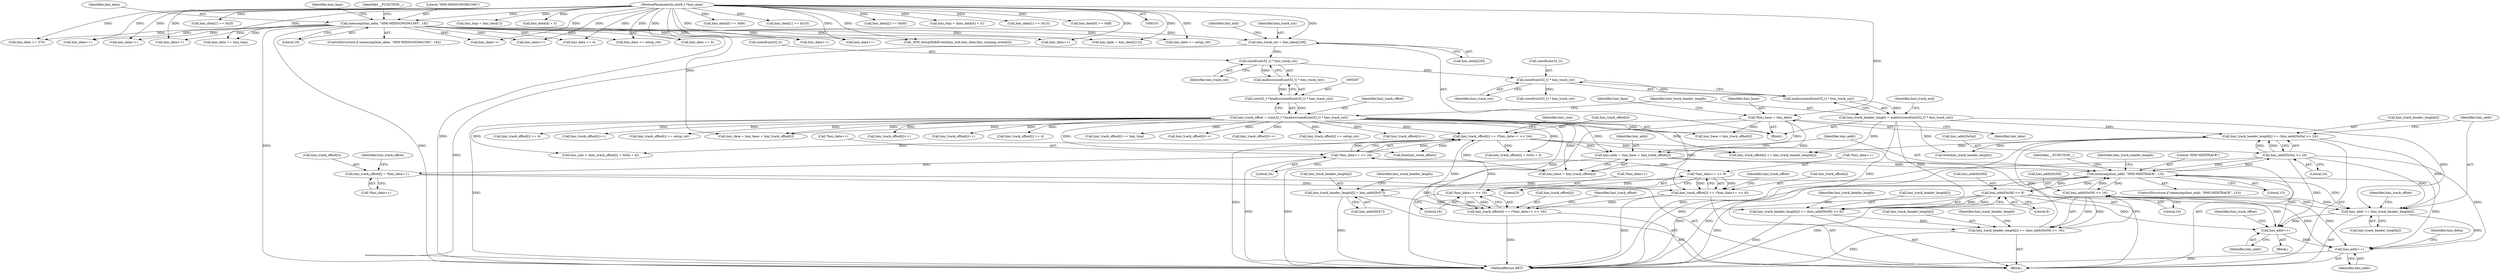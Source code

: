 digraph "0_wildmidi_660b513d99bced8783a4a5984ac2f742c74ebbdd@array" {
"1000456" [label="(Call,hmi_addr += hmi_track_header_length[i])"];
"1000273" [label="(Call,hmi_track_header_length = malloc(sizeof(uint32_t) * hmi_track_cnt))"];
"1000275" [label="(Call,malloc(sizeof(uint32_t) * hmi_track_cnt))"];
"1000276" [label="(Call,sizeof(uint32_t) * hmi_track_cnt)"];
"1000269" [label="(Call,sizeof(uint32_t) * hmi_track_cnt)"];
"1000218" [label="(Call,hmi_track_cnt = hmi_data[228])"];
"1000197" [label="(Call,memcmp(hmi_data, \"HMI-MIDISONG061595\", 18))"];
"1000102" [label="(MethodParameterIn,uint8_t *hmi_data)"];
"1000447" [label="(Call,hmi_track_header_length[i] += (hmi_addr[0x5a] << 24))"];
"1000451" [label="(Call,hmi_addr[0x5a] << 24)"];
"1000410" [label="(Call,memcmp(hmi_addr, \"HMI-MIDITRACK\", 13))"];
"1000442" [label="(Call,hmi_addr[0x59] << 16)"];
"1000433" [label="(Call,hmi_addr[0x58] << 8)"];
"1000402" [label="(Call,hmi_addr = hmi_base + hmi_track_offset[i])"];
"1000110" [label="(Call,*hmi_base = hmi_data)"];
"1000264" [label="(Call,hmi_track_offset = (uint32_t *)malloc(sizeof(uint32_t) * hmi_track_cnt))"];
"1000266" [label="(Call,(uint32_t *)malloc(sizeof(uint32_t) * hmi_track_cnt))"];
"1000268" [label="(Call,malloc(sizeof(uint32_t) * hmi_track_cnt))"];
"1000375" [label="(Call,hmi_track_offset[i] += (*hmi_data++ << 24))"];
"1000379" [label="(Call,*hmi_data++ << 24)"];
"1000370" [label="(Call,*hmi_data++ << 16)"];
"1000361" [label="(Call,*hmi_data++ << 8)"];
"1000366" [label="(Call,hmi_track_offset[i] += (*hmi_data++ << 16))"];
"1000357" [label="(Call,hmi_track_offset[i] += (*hmi_data++ << 8))"];
"1000350" [label="(Call,hmi_track_offset[i] = *hmi_data++)"];
"1000438" [label="(Call,hmi_track_header_length[i] += (hmi_addr[0x59] << 16))"];
"1000429" [label="(Call,hmi_track_header_length[i] += (hmi_addr[0x58] << 8))"];
"1000422" [label="(Call,hmi_track_header_length[i] = hmi_addr[0x57])"];
"1000495" [label="(Call,hmi_addr++)"];
"1000523" [label="(Call,hmi_addr++)"];
"1000283" [label="(Call,sizeof(uint32_t) * hmi_track_cnt)"];
"1000224" [label="(Identifier,hmi_mdi)"];
"1000748" [label="(Call,hmi_base + hmi_track_offset[i])"];
"1000438" [label="(Call,hmi_track_header_length[i] += (hmi_addr[0x59] << 16))"];
"1000385" [label="(Call,hmi_size < (hmi_track_offset[i] + 0x5a + 4))"];
"1000275" [label="(Call,malloc(sizeof(uint32_t) * hmi_track_cnt))"];
"1001013" [label="(Call,hmi_track_offset[i]++)"];
"1000359" [label="(Identifier,hmi_track_offset)"];
"1000279" [label="(Identifier,hmi_track_cnt)"];
"1000523" [label="(Call,hmi_addr++)"];
"1000443" [label="(Call,hmi_addr[0x59])"];
"1000274" [label="(Identifier,hmi_track_header_length)"];
"1001116" [label="(Call,hmi_track_offset[i]++)"];
"1000277" [label="(Call,sizeof(uint32_t))"];
"1000463" [label="(Identifier,hmi_track_offset)"];
"1000367" [label="(Call,hmi_track_offset[i])"];
"1000416" [label="(Identifier,__FUNCTION__)"];
"1000203" [label="(Identifier,__FUNCTION__)"];
"1000264" [label="(Call,hmi_track_offset = (uint32_t *)malloc(sizeof(uint32_t) * hmi_track_cnt))"];
"1000458" [label="(Call,hmi_track_header_length[i])"];
"1000806" [label="(Call,hmi_track_offset[i] += 4)"];
"1000386" [label="(Identifier,hmi_size)"];
"1000970" [label="(Call,hmi_data += setup_ret)"];
"1000357" [label="(Call,hmi_track_offset[i] += (*hmi_data++ << 8))"];
"1001286" [label="(MethodReturn,RET)"];
"1000272" [label="(Identifier,hmi_track_cnt)"];
"1000442" [label="(Call,hmi_addr[0x59] << 16)"];
"1001264" [label="(Call,free(hmi_track_offset))"];
"1000375" [label="(Call,hmi_track_offset[i] += (*hmi_data++ << 24))"];
"1000782" [label="(Call,hmi_track_offset[i] += hmi_tmp)"];
"1000519" [label="(Call,hmi_track_offset[i]++)"];
"1000371" [label="(Call,*hmi_data++)"];
"1000497" [label="(Call,hmi_track_offset[i]++)"];
"1000362" [label="(Call,*hmi_data++)"];
"1000456" [label="(Call,hmi_addr += hmi_track_header_length[i])"];
"1000312" [label="(Call,hmi_data += 370)"];
"1000268" [label="(Call,malloc(sizeof(uint32_t) * hmi_track_cnt))"];
"1000434" [label="(Call,hmi_addr[0x58])"];
"1000355" [label="(Call,hmi_data++)"];
"1000973" [label="(Call,hmi_track_offset[i] += setup_ret)"];
"1000426" [label="(Call,hmi_addr[0x57])"];
"1000404" [label="(Call,hmi_base + hmi_track_offset[i])"];
"1000270" [label="(Call,sizeof(uint32_t))"];
"1001140" [label="(Call,hmi_track_offset[i]++)"];
"1000199" [label="(Literal,\"HMI-MIDISONG061595\")"];
"1000423" [label="(Call,hmi_track_header_length[i])"];
"1000361" [label="(Call,*hmi_data++ << 8)"];
"1001266" [label="(Call,free(hmi_track_header_length))"];
"1000834" [label="(Call,hmi_data[1] == 0x2f)"];
"1000496" [label="(Identifier,hmi_addr)"];
"1000265" [label="(Identifier,hmi_track_offset)"];
"1000366" [label="(Call,hmi_track_offset[i] += (*hmi_data++ << 16))"];
"1000524" [label="(Identifier,hmi_addr)"];
"1000480" [label="(Block,)"];
"1000424" [label="(Identifier,hmi_track_header_length)"];
"1000115" [label="(Identifier,hmi_bpm)"];
"1000381" [label="(Call,hmi_data++)"];
"1000433" [label="(Call,hmi_addr[0x58] << 8)"];
"1000429" [label="(Call,hmi_track_header_length[i] += (hmi_addr[0x58] << 8))"];
"1000439" [label="(Call,hmi_track_header_length[i])"];
"1000198" [label="(Identifier,hmi_data)"];
"1000943" [label="(Call,hmi_tmp = hmi_data[1])"];
"1000410" [label="(Call,memcmp(hmi_addr, \"HMI-MIDITRACK\", 13))"];
"1000376" [label="(Call,hmi_track_offset[i])"];
"1000387" [label="(Call,hmi_track_offset[i] + 0x5a + 4)"];
"1000446" [label="(Literal,16)"];
"1001011" [label="(Call,hmi_data++)"];
"1000774" [label="(Call,hmi_data[4] + 5)"];
"1000437" [label="(Literal,8)"];
"1000102" [label="(MethodParameterIn,uint8_t *hmi_data)"];
"1000350" [label="(Call,hmi_track_offset[i] = *hmi_data++)"];
"1000412" [label="(Literal,\"HMI-MIDITRACK\")"];
"1000448" [label="(Call,hmi_track_header_length[i])"];
"1000779" [label="(Call,hmi_data += hmi_tmp)"];
"1001138" [label="(Call,hmi_data++)"];
"1000451" [label="(Call,hmi_addr[0x5a] << 24)"];
"1000104" [label="(Block,)"];
"1000379" [label="(Call,*hmi_data++ << 24)"];
"1001039" [label="(Call,hmi_data++)"];
"1000452" [label="(Call,hmi_addr[0x5a])"];
"1000440" [label="(Identifier,hmi_track_header_length)"];
"1000803" [label="(Call,hmi_data += 4)"];
"1000409" [label="(ControlStructure,if (memcmp(hmi_addr, \"HMI-MIDITRACK\", 13)))"];
"1000455" [label="(Literal,24)"];
"1000795" [label="(Call,hmi_data += 4)"];
"1000461" [label="(Call,hmi_track_offset[i] += hmi_track_header_length[i])"];
"1000499" [label="(Identifier,hmi_track_offset)"];
"1000200" [label="(Literal,18)"];
"1000411" [label="(Identifier,hmi_addr)"];
"1000383" [label="(Literal,24)"];
"1001114" [label="(Call,hmi_data++)"];
"1000380" [label="(Call,*hmi_data++)"];
"1000447" [label="(Call,hmi_track_header_length[i] += (hmi_addr[0x5a] << 24))"];
"1000746" [label="(Call,hmi_data = hmi_base + hmi_track_offset[i])"];
"1000377" [label="(Identifier,hmi_track_offset)"];
"1000110" [label="(Call,*hmi_base = hmi_data)"];
"1000269" [label="(Call,sizeof(uint32_t) * hmi_track_cnt)"];
"1000266" [label="(Call,(uint32_t *)malloc(sizeof(uint32_t) * hmi_track_cnt))"];
"1000211" [label="(Identifier,hmi_bpm)"];
"1000197" [label="(Call,memcmp(hmi_data, \"HMI-MIDISONG061595\", 18))"];
"1000374" [label="(Literal,16)"];
"1000363" [label="(Call,hmi_data++)"];
"1000431" [label="(Identifier,hmi_track_header_length)"];
"1000351" [label="(Call,hmi_track_offset[i])"];
"1000112" [label="(Identifier,hmi_data)"];
"1000817" [label="(Call,_WM_SetupMidiEvent(hmi_mdi,hmi_data,hmi_running_event[i]))"];
"1000196" [label="(ControlStructure,if (memcmp(hmi_data, \"HMI-MIDISONG061595\", 18)))"];
"1000349" [label="(Block,)"];
"1000365" [label="(Literal,8)"];
"1000495" [label="(Call,hmi_addr++)"];
"1000449" [label="(Identifier,hmi_track_header_length)"];
"1000798" [label="(Call,hmi_track_offset[i] += 4)"];
"1001041" [label="(Call,hmi_track_offset[i]++)"];
"1000276" [label="(Call,sizeof(uint32_t) * hmi_track_cnt)"];
"1000759" [label="(Call,hmi_data[0] == 0xfe)"];
"1000766" [label="(Call,hmi_data[1] == 0x10)"];
"1001087" [label="(Call,hmi_track_offset[i] += setup_ret)"];
"1000372" [label="(Call,hmi_data++)"];
"1000220" [label="(Call,hmi_data[228])"];
"1000218" [label="(Call,hmi_track_cnt = hmi_data[228])"];
"1000210" [label="(Call,hmi_bpm = hmi_data[212])"];
"1000368" [label="(Identifier,hmi_track_offset)"];
"1000354" [label="(Call,*hmi_data++)"];
"1000219" [label="(Identifier,hmi_track_cnt)"];
"1000839" [label="(Call,hmi_data[2] == 0x00)"];
"1000457" [label="(Identifier,hmi_addr)"];
"1000281" [label="(Identifier,hmi_track_end)"];
"1000402" [label="(Call,hmi_addr = hmi_base + hmi_track_offset[i])"];
"1000370" [label="(Call,*hmi_data++ << 16)"];
"1000413" [label="(Literal,13)"];
"1000273" [label="(Call,hmi_track_header_length = malloc(sizeof(uint32_t) * hmi_track_cnt))"];
"1000528" [label="(Identifier,hmi_delta)"];
"1000111" [label="(Identifier,hmi_base)"];
"1000358" [label="(Call,hmi_track_offset[i])"];
"1000772" [label="(Call,hmi_tmp = (hmi_data[4] + 5))"];
"1000789" [label="(Call,hmi_data[1] == 0x15)"];
"1000430" [label="(Call,hmi_track_header_length[i])"];
"1000828" [label="(Call,hmi_data[0] == 0xff)"];
"1000422" [label="(Call,hmi_track_header_length[i] = hmi_addr[0x57])"];
"1000403" [label="(Identifier,hmi_addr)"];
"1001084" [label="(Call,hmi_data += setup_ret)"];
"1000456" -> "1000349"  [label="AST: "];
"1000456" -> "1000458"  [label="CFG: "];
"1000457" -> "1000456"  [label="AST: "];
"1000458" -> "1000456"  [label="AST: "];
"1000463" -> "1000456"  [label="CFG: "];
"1000273" -> "1000456"  [label="DDG: "];
"1000447" -> "1000456"  [label="DDG: "];
"1000433" -> "1000456"  [label="DDG: "];
"1000451" -> "1000456"  [label="DDG: "];
"1000442" -> "1000456"  [label="DDG: "];
"1000410" -> "1000456"  [label="DDG: "];
"1000456" -> "1000495"  [label="DDG: "];
"1000456" -> "1000523"  [label="DDG: "];
"1000273" -> "1000104"  [label="AST: "];
"1000273" -> "1000275"  [label="CFG: "];
"1000274" -> "1000273"  [label="AST: "];
"1000275" -> "1000273"  [label="AST: "];
"1000281" -> "1000273"  [label="CFG: "];
"1000275" -> "1000273"  [label="DDG: "];
"1000273" -> "1000429"  [label="DDG: "];
"1000273" -> "1000438"  [label="DDG: "];
"1000273" -> "1000447"  [label="DDG: "];
"1000273" -> "1000461"  [label="DDG: "];
"1000273" -> "1001266"  [label="DDG: "];
"1000275" -> "1000276"  [label="CFG: "];
"1000276" -> "1000275"  [label="AST: "];
"1000276" -> "1000275"  [label="DDG: "];
"1000276" -> "1000279"  [label="CFG: "];
"1000277" -> "1000276"  [label="AST: "];
"1000279" -> "1000276"  [label="AST: "];
"1000269" -> "1000276"  [label="DDG: "];
"1000276" -> "1000283"  [label="DDG: "];
"1000269" -> "1000268"  [label="AST: "];
"1000269" -> "1000272"  [label="CFG: "];
"1000270" -> "1000269"  [label="AST: "];
"1000272" -> "1000269"  [label="AST: "];
"1000268" -> "1000269"  [label="CFG: "];
"1000269" -> "1000268"  [label="DDG: "];
"1000218" -> "1000269"  [label="DDG: "];
"1000218" -> "1000104"  [label="AST: "];
"1000218" -> "1000220"  [label="CFG: "];
"1000219" -> "1000218"  [label="AST: "];
"1000220" -> "1000218"  [label="AST: "];
"1000224" -> "1000218"  [label="CFG: "];
"1000218" -> "1001286"  [label="DDG: "];
"1000197" -> "1000218"  [label="DDG: "];
"1000102" -> "1000218"  [label="DDG: "];
"1000197" -> "1000196"  [label="AST: "];
"1000197" -> "1000200"  [label="CFG: "];
"1000198" -> "1000197"  [label="AST: "];
"1000199" -> "1000197"  [label="AST: "];
"1000200" -> "1000197"  [label="AST: "];
"1000203" -> "1000197"  [label="CFG: "];
"1000211" -> "1000197"  [label="CFG: "];
"1000197" -> "1001286"  [label="DDG: "];
"1000197" -> "1001286"  [label="DDG: "];
"1000102" -> "1000197"  [label="DDG: "];
"1000197" -> "1000210"  [label="DDG: "];
"1000197" -> "1000312"  [label="DDG: "];
"1000197" -> "1000355"  [label="DDG: "];
"1000197" -> "1000363"  [label="DDG: "];
"1000197" -> "1000372"  [label="DDG: "];
"1000197" -> "1000381"  [label="DDG: "];
"1000197" -> "1000779"  [label="DDG: "];
"1000197" -> "1000795"  [label="DDG: "];
"1000197" -> "1000803"  [label="DDG: "];
"1000197" -> "1000817"  [label="DDG: "];
"1000197" -> "1000970"  [label="DDG: "];
"1000197" -> "1001011"  [label="DDG: "];
"1000197" -> "1001039"  [label="DDG: "];
"1000197" -> "1001084"  [label="DDG: "];
"1000197" -> "1001114"  [label="DDG: "];
"1000197" -> "1001138"  [label="DDG: "];
"1000102" -> "1000101"  [label="AST: "];
"1000102" -> "1001286"  [label="DDG: "];
"1000102" -> "1000110"  [label="DDG: "];
"1000102" -> "1000210"  [label="DDG: "];
"1000102" -> "1000312"  [label="DDG: "];
"1000102" -> "1000355"  [label="DDG: "];
"1000102" -> "1000363"  [label="DDG: "];
"1000102" -> "1000372"  [label="DDG: "];
"1000102" -> "1000381"  [label="DDG: "];
"1000102" -> "1000746"  [label="DDG: "];
"1000102" -> "1000759"  [label="DDG: "];
"1000102" -> "1000766"  [label="DDG: "];
"1000102" -> "1000772"  [label="DDG: "];
"1000102" -> "1000774"  [label="DDG: "];
"1000102" -> "1000779"  [label="DDG: "];
"1000102" -> "1000789"  [label="DDG: "];
"1000102" -> "1000795"  [label="DDG: "];
"1000102" -> "1000803"  [label="DDG: "];
"1000102" -> "1000817"  [label="DDG: "];
"1000102" -> "1000828"  [label="DDG: "];
"1000102" -> "1000834"  [label="DDG: "];
"1000102" -> "1000839"  [label="DDG: "];
"1000102" -> "1000943"  [label="DDG: "];
"1000102" -> "1000970"  [label="DDG: "];
"1000102" -> "1001011"  [label="DDG: "];
"1000102" -> "1001039"  [label="DDG: "];
"1000102" -> "1001084"  [label="DDG: "];
"1000102" -> "1001114"  [label="DDG: "];
"1000102" -> "1001138"  [label="DDG: "];
"1000447" -> "1000349"  [label="AST: "];
"1000447" -> "1000451"  [label="CFG: "];
"1000448" -> "1000447"  [label="AST: "];
"1000451" -> "1000447"  [label="AST: "];
"1000457" -> "1000447"  [label="CFG: "];
"1000447" -> "1001286"  [label="DDG: "];
"1000451" -> "1000447"  [label="DDG: "];
"1000451" -> "1000447"  [label="DDG: "];
"1000438" -> "1000447"  [label="DDG: "];
"1000447" -> "1000461"  [label="DDG: "];
"1000447" -> "1001266"  [label="DDG: "];
"1000451" -> "1000455"  [label="CFG: "];
"1000452" -> "1000451"  [label="AST: "];
"1000455" -> "1000451"  [label="AST: "];
"1000451" -> "1001286"  [label="DDG: "];
"1000451" -> "1000410"  [label="DDG: "];
"1000410" -> "1000451"  [label="DDG: "];
"1000451" -> "1000495"  [label="DDG: "];
"1000451" -> "1000523"  [label="DDG: "];
"1000410" -> "1000409"  [label="AST: "];
"1000410" -> "1000413"  [label="CFG: "];
"1000411" -> "1000410"  [label="AST: "];
"1000412" -> "1000410"  [label="AST: "];
"1000413" -> "1000410"  [label="AST: "];
"1000416" -> "1000410"  [label="CFG: "];
"1000424" -> "1000410"  [label="CFG: "];
"1000410" -> "1001286"  [label="DDG: "];
"1000410" -> "1001286"  [label="DDG: "];
"1000442" -> "1000410"  [label="DDG: "];
"1000433" -> "1000410"  [label="DDG: "];
"1000402" -> "1000410"  [label="DDG: "];
"1000410" -> "1000422"  [label="DDG: "];
"1000410" -> "1000433"  [label="DDG: "];
"1000410" -> "1000442"  [label="DDG: "];
"1000410" -> "1000495"  [label="DDG: "];
"1000410" -> "1000523"  [label="DDG: "];
"1000442" -> "1000438"  [label="AST: "];
"1000442" -> "1000446"  [label="CFG: "];
"1000443" -> "1000442"  [label="AST: "];
"1000446" -> "1000442"  [label="AST: "];
"1000438" -> "1000442"  [label="CFG: "];
"1000442" -> "1001286"  [label="DDG: "];
"1000442" -> "1000438"  [label="DDG: "];
"1000442" -> "1000438"  [label="DDG: "];
"1000442" -> "1000495"  [label="DDG: "];
"1000442" -> "1000523"  [label="DDG: "];
"1000433" -> "1000429"  [label="AST: "];
"1000433" -> "1000437"  [label="CFG: "];
"1000434" -> "1000433"  [label="AST: "];
"1000437" -> "1000433"  [label="AST: "];
"1000429" -> "1000433"  [label="CFG: "];
"1000433" -> "1001286"  [label="DDG: "];
"1000433" -> "1000429"  [label="DDG: "];
"1000433" -> "1000429"  [label="DDG: "];
"1000433" -> "1000495"  [label="DDG: "];
"1000433" -> "1000523"  [label="DDG: "];
"1000402" -> "1000349"  [label="AST: "];
"1000402" -> "1000404"  [label="CFG: "];
"1000403" -> "1000402"  [label="AST: "];
"1000404" -> "1000402"  [label="AST: "];
"1000411" -> "1000402"  [label="CFG: "];
"1000402" -> "1001286"  [label="DDG: "];
"1000110" -> "1000402"  [label="DDG: "];
"1000264" -> "1000402"  [label="DDG: "];
"1000375" -> "1000402"  [label="DDG: "];
"1000110" -> "1000104"  [label="AST: "];
"1000110" -> "1000112"  [label="CFG: "];
"1000111" -> "1000110"  [label="AST: "];
"1000112" -> "1000110"  [label="AST: "];
"1000115" -> "1000110"  [label="CFG: "];
"1000110" -> "1001286"  [label="DDG: "];
"1000110" -> "1000404"  [label="DDG: "];
"1000110" -> "1000746"  [label="DDG: "];
"1000110" -> "1000748"  [label="DDG: "];
"1000264" -> "1000104"  [label="AST: "];
"1000264" -> "1000266"  [label="CFG: "];
"1000265" -> "1000264"  [label="AST: "];
"1000266" -> "1000264"  [label="AST: "];
"1000274" -> "1000264"  [label="CFG: "];
"1000264" -> "1001286"  [label="DDG: "];
"1000266" -> "1000264"  [label="DDG: "];
"1000264" -> "1000357"  [label="DDG: "];
"1000264" -> "1000366"  [label="DDG: "];
"1000264" -> "1000375"  [label="DDG: "];
"1000264" -> "1000385"  [label="DDG: "];
"1000264" -> "1000387"  [label="DDG: "];
"1000264" -> "1000404"  [label="DDG: "];
"1000264" -> "1000461"  [label="DDG: "];
"1000264" -> "1000497"  [label="DDG: "];
"1000264" -> "1000519"  [label="DDG: "];
"1000264" -> "1000746"  [label="DDG: "];
"1000264" -> "1000748"  [label="DDG: "];
"1000264" -> "1000782"  [label="DDG: "];
"1000264" -> "1000798"  [label="DDG: "];
"1000264" -> "1000806"  [label="DDG: "];
"1000264" -> "1000973"  [label="DDG: "];
"1000264" -> "1001013"  [label="DDG: "];
"1000264" -> "1001041"  [label="DDG: "];
"1000264" -> "1001087"  [label="DDG: "];
"1000264" -> "1001116"  [label="DDG: "];
"1000264" -> "1001140"  [label="DDG: "];
"1000264" -> "1001264"  [label="DDG: "];
"1000266" -> "1000268"  [label="CFG: "];
"1000267" -> "1000266"  [label="AST: "];
"1000268" -> "1000266"  [label="AST: "];
"1000268" -> "1000266"  [label="DDG: "];
"1000375" -> "1000349"  [label="AST: "];
"1000375" -> "1000379"  [label="CFG: "];
"1000376" -> "1000375"  [label="AST: "];
"1000379" -> "1000375"  [label="AST: "];
"1000386" -> "1000375"  [label="CFG: "];
"1000375" -> "1001286"  [label="DDG: "];
"1000379" -> "1000375"  [label="DDG: "];
"1000379" -> "1000375"  [label="DDG: "];
"1000366" -> "1000375"  [label="DDG: "];
"1000375" -> "1000385"  [label="DDG: "];
"1000375" -> "1000387"  [label="DDG: "];
"1000375" -> "1000404"  [label="DDG: "];
"1000375" -> "1000461"  [label="DDG: "];
"1000375" -> "1001264"  [label="DDG: "];
"1000379" -> "1000383"  [label="CFG: "];
"1000380" -> "1000379"  [label="AST: "];
"1000383" -> "1000379"  [label="AST: "];
"1000379" -> "1001286"  [label="DDG: "];
"1000379" -> "1000350"  [label="DDG: "];
"1000379" -> "1000361"  [label="DDG: "];
"1000370" -> "1000379"  [label="DDG: "];
"1000370" -> "1000366"  [label="AST: "];
"1000370" -> "1000374"  [label="CFG: "];
"1000371" -> "1000370"  [label="AST: "];
"1000374" -> "1000370"  [label="AST: "];
"1000366" -> "1000370"  [label="CFG: "];
"1000370" -> "1000366"  [label="DDG: "];
"1000370" -> "1000366"  [label="DDG: "];
"1000361" -> "1000370"  [label="DDG: "];
"1000361" -> "1000357"  [label="AST: "];
"1000361" -> "1000365"  [label="CFG: "];
"1000362" -> "1000361"  [label="AST: "];
"1000365" -> "1000361"  [label="AST: "];
"1000357" -> "1000361"  [label="CFG: "];
"1000361" -> "1000357"  [label="DDG: "];
"1000361" -> "1000357"  [label="DDG: "];
"1000366" -> "1000349"  [label="AST: "];
"1000367" -> "1000366"  [label="AST: "];
"1000377" -> "1000366"  [label="CFG: "];
"1000366" -> "1001286"  [label="DDG: "];
"1000357" -> "1000366"  [label="DDG: "];
"1000357" -> "1000349"  [label="AST: "];
"1000358" -> "1000357"  [label="AST: "];
"1000368" -> "1000357"  [label="CFG: "];
"1000357" -> "1001286"  [label="DDG: "];
"1000350" -> "1000357"  [label="DDG: "];
"1000350" -> "1000349"  [label="AST: "];
"1000350" -> "1000354"  [label="CFG: "];
"1000351" -> "1000350"  [label="AST: "];
"1000354" -> "1000350"  [label="AST: "];
"1000359" -> "1000350"  [label="CFG: "];
"1000438" -> "1000349"  [label="AST: "];
"1000439" -> "1000438"  [label="AST: "];
"1000449" -> "1000438"  [label="CFG: "];
"1000438" -> "1001286"  [label="DDG: "];
"1000429" -> "1000438"  [label="DDG: "];
"1000429" -> "1000349"  [label="AST: "];
"1000430" -> "1000429"  [label="AST: "];
"1000440" -> "1000429"  [label="CFG: "];
"1000429" -> "1001286"  [label="DDG: "];
"1000422" -> "1000429"  [label="DDG: "];
"1000422" -> "1000349"  [label="AST: "];
"1000422" -> "1000426"  [label="CFG: "];
"1000423" -> "1000422"  [label="AST: "];
"1000426" -> "1000422"  [label="AST: "];
"1000431" -> "1000422"  [label="CFG: "];
"1000422" -> "1001286"  [label="DDG: "];
"1000495" -> "1000480"  [label="AST: "];
"1000495" -> "1000496"  [label="CFG: "];
"1000496" -> "1000495"  [label="AST: "];
"1000499" -> "1000495"  [label="CFG: "];
"1000495" -> "1000523"  [label="DDG: "];
"1000523" -> "1000349"  [label="AST: "];
"1000523" -> "1000524"  [label="CFG: "];
"1000524" -> "1000523"  [label="AST: "];
"1000528" -> "1000523"  [label="CFG: "];
"1000523" -> "1001286"  [label="DDG: "];
}
